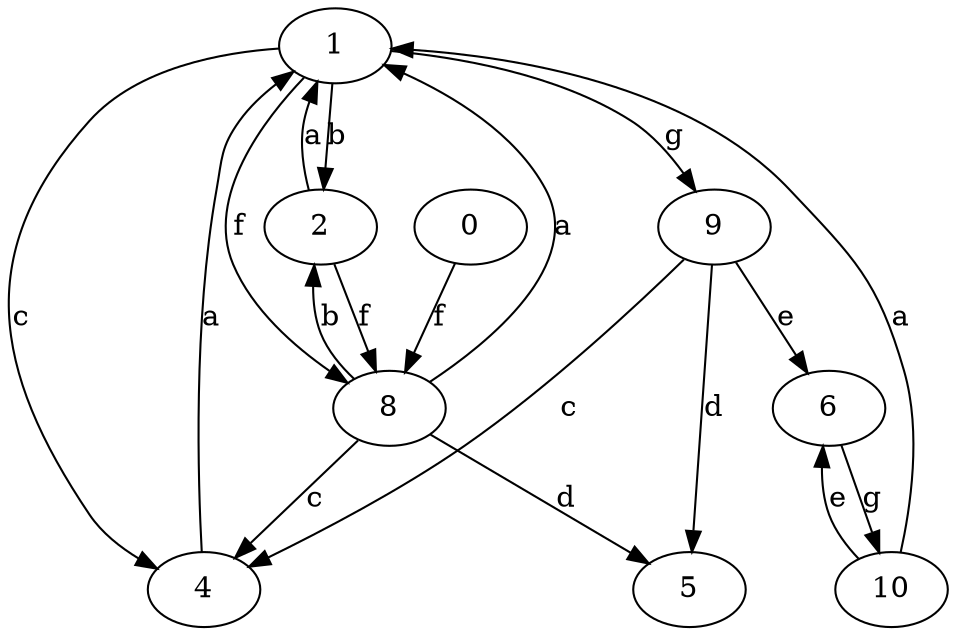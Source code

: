 strict digraph  {
1;
2;
4;
5;
6;
0;
8;
9;
10;
1 -> 2  [label=b];
1 -> 4  [label=c];
1 -> 8  [label=f];
1 -> 9  [label=g];
2 -> 1  [label=a];
2 -> 8  [label=f];
4 -> 1  [label=a];
6 -> 10  [label=g];
0 -> 8  [label=f];
8 -> 1  [label=a];
8 -> 2  [label=b];
8 -> 4  [label=c];
8 -> 5  [label=d];
9 -> 4  [label=c];
9 -> 5  [label=d];
9 -> 6  [label=e];
10 -> 1  [label=a];
10 -> 6  [label=e];
}
